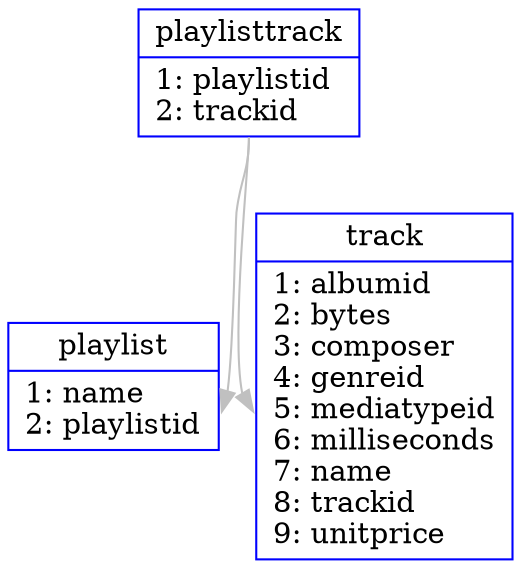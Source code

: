 digraph Perl_001
 {
        rankdir="TB";
        "playlisttrack":port2->"playlist":port2[ color="grey", label="" ];
        "playlisttrack":port2->"track":port2[ color="grey", label="" ];
        "playlist" [ color="blue", label="{<port1> playlist|<port2> 1: name\l2: playlistid\l}", shape="record" ];
        "playlisttrack" [ color="blue", label="{<port1> playlisttrack|<port2> 1: playlistid\l2: trackid\l}", shape="record" ];
        "track" [ color="blue", label="{<port1> track|<port2> 1: albumid\l2: bytes\l3: composer\l4: genreid\l5: mediatypeid\l6: milliseconds\l7: name\l8: trackid\l9: unitprice\l}", shape="record" ];

}
